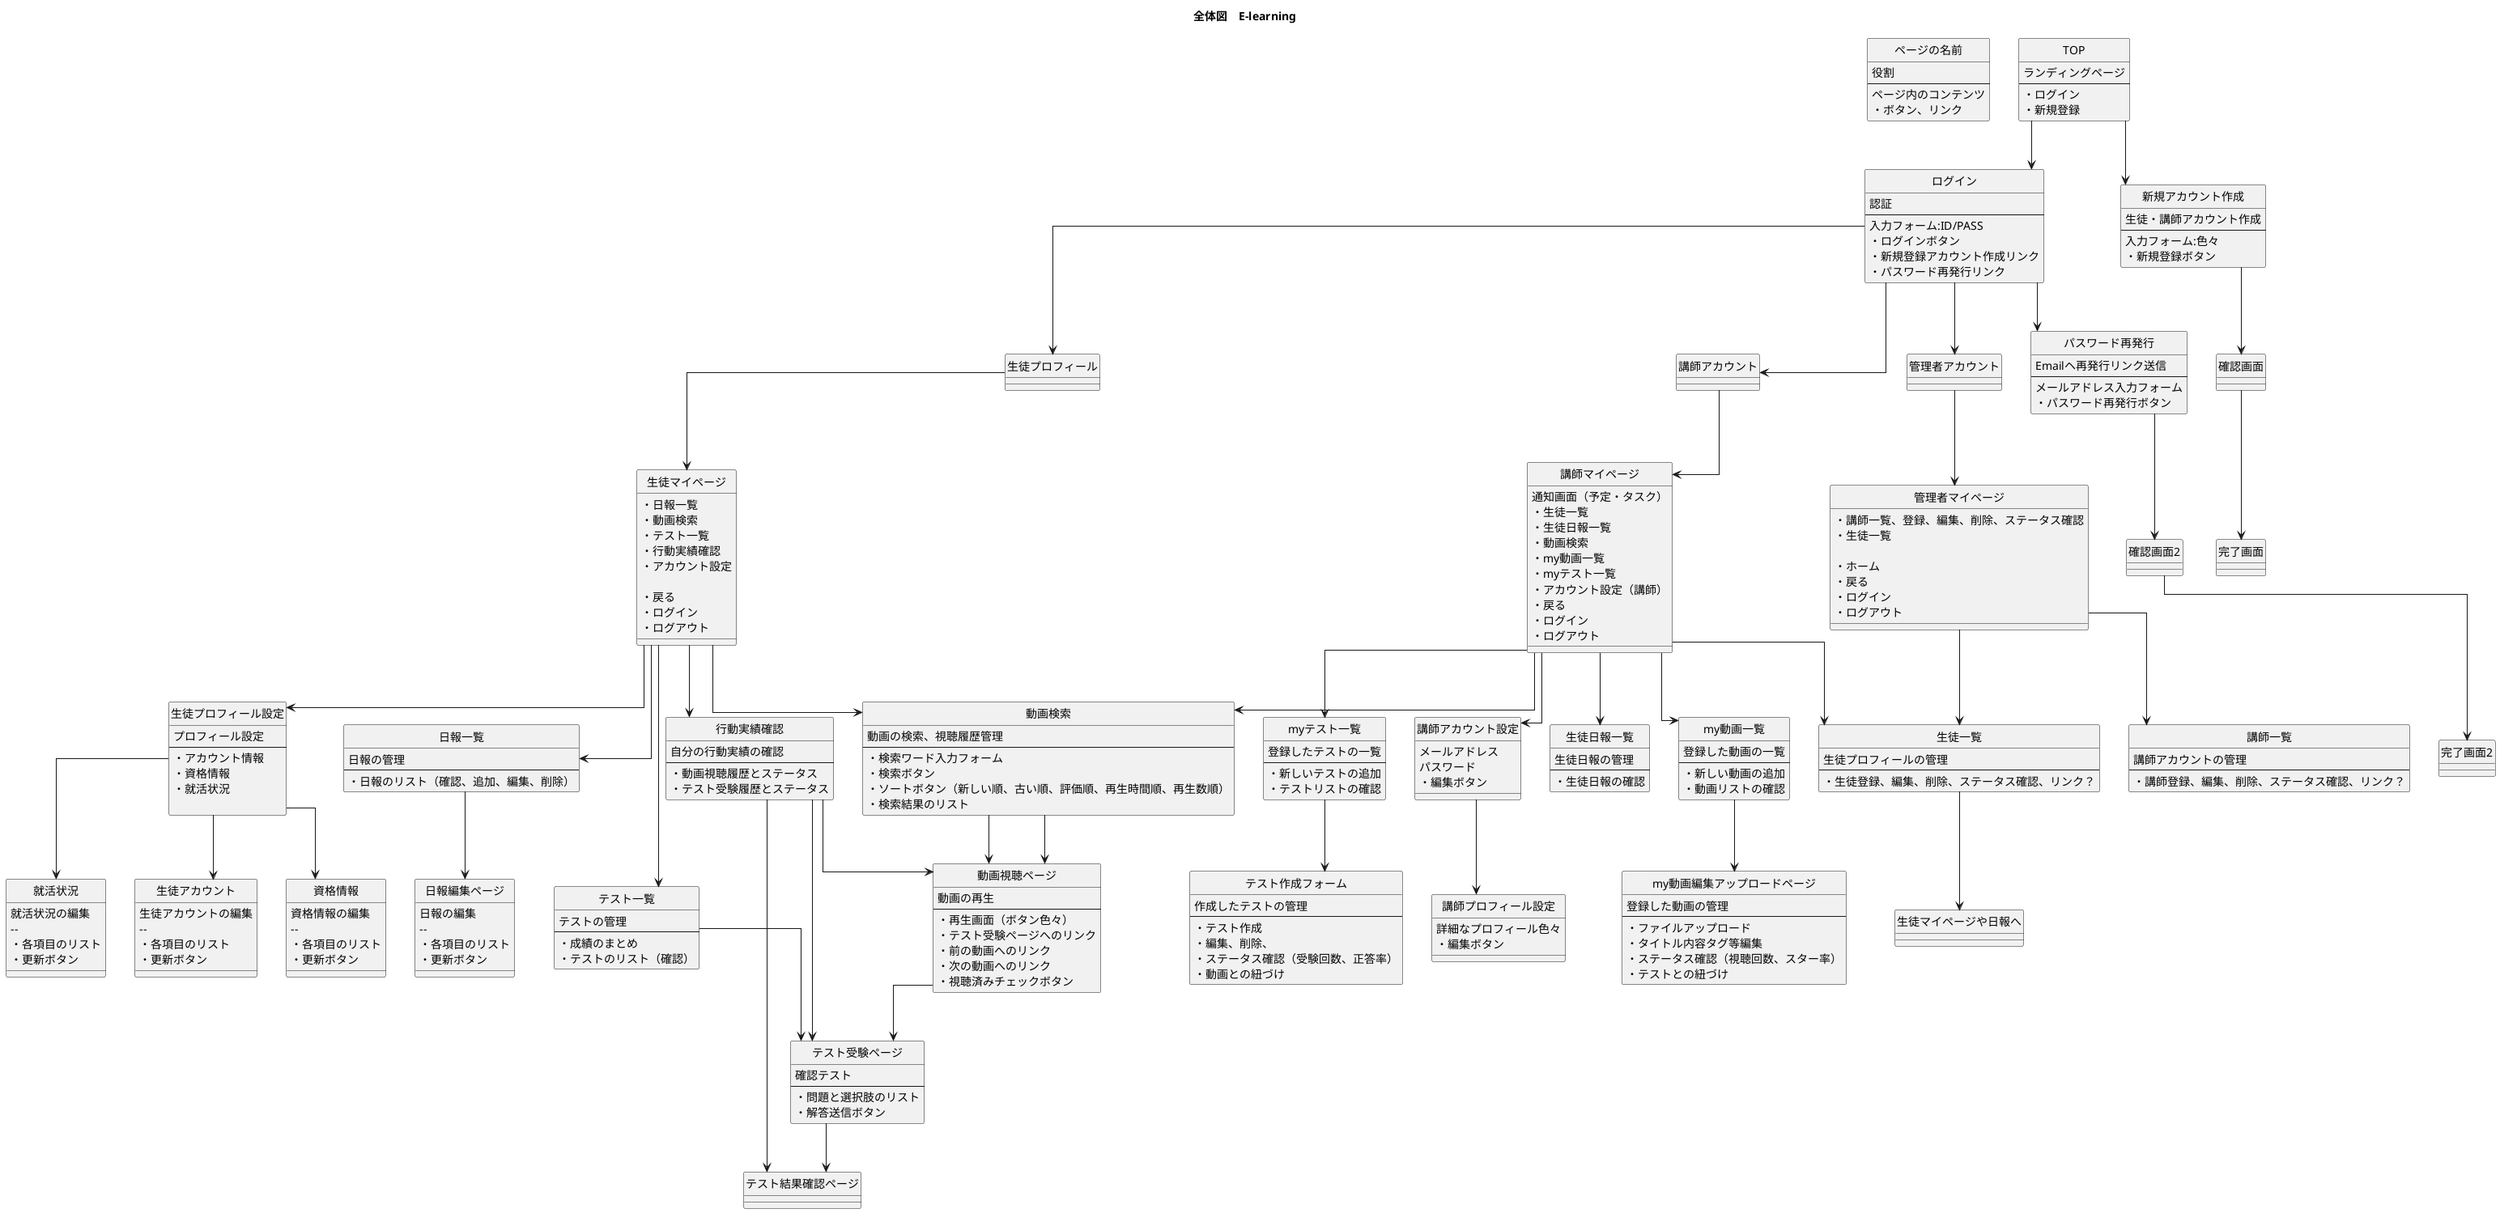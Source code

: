  
@startuml E-learning 画面遷移図
hide circle
skinparam linetype ortho
title 全体図　E-learning
 
 
entity "ページの名前" as ページの名前 {
  役割
  --
  ページ内のコンテンツ
  ・ボタン、リンク
}
 
 
 entity "TOP" as TOP {
  ランディングページ
  --
・ログイン
・新規登録
}
 
entity "ログイン" as ログイン {
  認証
  --
  入力フォーム:ID/PASS
  ・ログインボタン
  ・新規登録アカウント作成リンク
  ・パスワード再発行リンク
}
 
entity "新規アカウント作成" as 新規登録 {
  生徒・講師アカウント作成
  --
  入力フォーム:色々
  ・新規登録ボタン
}
entity "パスワード再発行" as パスワード再発行 {
  Emailヘ再発行リンク送信
  --
  メールアドレス入力フォーム
  ・パスワード再発行ボタン
}
 
entity "管理者マイページ" as 管理者マイページ {
  ・講師一覧、登録、編集、削除、ステータス確認
  ・生徒一覧
 
  ・ホーム
  ・戻る
  ・ログイン
  ・ログアウト
}
 
entity "講師一覧" as 講師一覧 {
  講師アカウントの管理
  --
  ・講師登録、編集、削除、ステータス確認、リンク？
}
 
 
 
entity "講師マイページ" as 講師マイページ {
  通知画面（予定・タスク）
  ・生徒一覧
  ・生徒日報一覧
  ・動画検索
  ・my動画一覧
  ・myテスト一覧
  ・アカウント設定（講師）
  ・戻る
  ・ログイン
  ・ログアウト
}
entity "生徒一覧" as 生徒一覧 {
  生徒プロフィールの管理
  --
  ・生徒登録、編集、削除、ステータス確認、リンク？
}
entity "生徒日報一覧" as 生徒日報一覧 {
  生徒日報の管理
  --
  ・生徒日報の確認
}
 
entity "my動画一覧" as my動画一覧 {
  登録した動画の一覧
  --
  ・新しい動画の追加
  ・動画リストの確認
}
entity "myテスト一覧" as myテスト一覧 {
  登録したテストの一覧
  --
  ・新しいテストの追加
  ・テストリストの確認
}
entity "my動画編集アップロードページ" as my動画編集アップロードページ {
  登録した動画の管理
  --
  ・ファイルアップロード
  ・タイトル内容タグ等編集
  ・ステータス確認（視聴回数、スター率）
  ・テストとの紐づけ
}
entity "テスト作成フォーム" as テスト作成フォーム {
  作成したテストの管理
  --
  ・テスト作成
  ・編集、削除、
  ・ステータス確認（受験回数、正答率）
  ・動画との紐づけ
}
 
entity "講師アカウント設定" as 講師アカウント設定 {
  メールアドレス
  パスワード
  ・編集ボタン
}
entity "講師プロフィール設定" as 講師プロフィール設定 {
  詳細なプロフィール色々
  ・編集ボタン
}
 
 
'~~~~~~~~~~~~~~~~~~~~~~~~~~~~~~~~~~~~~~~~~~~~~~~~~~~~~~~~~
 
 
'---以下~~~~まで生徒マイページ配下-------------------------
entity "生徒マイページ" as 生徒マイページ {
  ・日報一覧
  ・動画検索
  ・テスト一覧
  ・行動実績確認
  ・アカウント設定
 
  ・戻る
  ・ログイン
  ・ログアウト
}

entity "行動実績確認" as 行動実績確認 {
  自分の行動実績の確認
  --
    ・動画視聴履歴とステータス
    ・テスト受験履歴とステータス
}
 
entity "日報一覧" as 日報一覧 {
  日報の管理
  --
  ・日報のリスト（確認、追加、編集、削除）
}
entity "テスト一覧" as テスト一覧 {
  テストの管理
  --
  ・成績のまとめ
  ・テストのリスト（確認）
}
entity "動画検索" as 動画検索 {
  動画の検索、視聴履歴管理
  --
  ・検索ワード入力フォーム
  ・検索ボタン
  ・ソートボタン（新しい順、古い順、評価順、再生時間順、再生数順）
  ・検索結果のリスト
}
 
entity "動画視聴ページ" as 動画視聴ページ {
  動画の再生
  --
  ・再生画面（ボタン色々）
  ・テスト受験ページへのリンク
  ・前の動画へのリンク
  ・次の動画へのリンク
  ・視聴済みチェックボタン
}
entity "テスト受験ページ" as テスト受験ページ {
  確認テスト
  --
  ・問題と選択肢のリスト
  ・解答送信ボタン
}
entity "生徒プロフィール設定" as 生徒プロフィール設定 {
  プロフィール設定
  --
  ・アカウント情報
  ・資格情報
  ・就活状況

}
entity "日報編集ページ" as 日報編集ページ {
 日報の編集
  --
  ・各項目のリスト
  ・更新ボタン
}
entity "生徒アカウント" as 生徒アカウント {
 生徒アカウントの編集
  --
  ・各項目のリスト
  ・更新ボタン
}
entity "資格情報" as 資格情報 {
 資格情報の編集
  --
  ・各項目のリスト
  ・更新ボタン
}
entity "就活状況" as 就活状況 {
 就活状況の編集
  --
  ・各項目のリスト
  ・更新ボタン
}
 
 
'~~~~~~~~~~~~~~~~~~~~~~~~~~~~~~~~~~~~~~~~~~~~~~~~~~~~~~~~~
 
 
'#######################################################
'以下のコードを触ると矢印（関係性）を変更できる。
'たまにエラー出るのでこまめに保存とプレビュー推奨
'文字を選択した状態でCtrl + D で同じ文字列を複数選択可、一気に編集できる。
'#######################################################
 
生徒プロフィール-->生徒マイページ
 
 
'---以下~~~~まで講師マイページ配下-------------------------
 
 
'~~~~~~~~~~~~~~~~~~~~~~~~~~~~~~~~~~~~~~~~~~~~~~~~~~~~~~~~~
 
 
'---以下~~~~まで生徒マイページ配下-------------------------
 
生徒マイページ-->日報一覧
日報一覧-->日報編集ページ
生徒マイページ-->動画検索
生徒マイページ-->テスト一覧
テスト一覧-->テスト受験ページ
 
動画検索-->動画視聴ページ
動画視聴ページ-->テスト受験ページ
行動実績確認-->テスト受験ページ
行動実績確認-->テスト結果確認ページ
テスト受験ページ-->テスト結果確認ページ
行動実績確認-->動画視聴ページ
生徒マイページ-->行動実績確認
 
生徒マイページ-->生徒プロフィール設定
生徒プロフィール設定-->生徒アカウント
生徒プロフィール設定-->資格情報
生徒プロフィール設定-->就活状況
 
'~~~~~~~~~~~~~~~~~~~~~~~~~~~~~~~~~~~~~~~~~~~~~~~~~~~~~~~~~
 
 
'#######################################################
'以下のコードを触ると矢印（関係性）を変更できる。
'たまにエラー出るのでこまめに保存とプレビュー推奨
'文字を選択した状態でCtrl + D で同じ文字列を複数選択可、一気に編集できる。
'#######################################################
 
講師アカウント-->講師マイページ
 
 
 
'---以下~~~~まで講師マイページ配下-------------------------
 
講師マイページ-->生徒一覧
生徒一覧-->生徒マイページや日報へ
講師マイページ-->生徒日報一覧
講師マイページ-->my動画一覧
my動画一覧-->my動画編集アップロードページ
 
 
講師マイページ-->myテスト一覧
myテスト一覧-->テスト作成フォーム
 
 
講師マイページ-->講師アカウント設定
講師アカウント設定-->講師プロフィール設定
講師マイページ-->動画検索
動画検索-->動画視聴ページ
'~~~~~~~~~~~~~~~~~~~~~~~~~~~~~~~~~~~~~~~~~~~~~~~~~~~~~~~~~
 
 
'#######################################################
'以下のコードを触ると矢印（関係性）を変更できる。
'たまにエラー出るのでこまめに保存とプレビュー推奨
'文字を選択した状態でCtrl + D で同じ文字列を複数選択可、一気に編集できる。
'#######################################################
 
TOP-->ログイン
TOP-->新規登録
ログイン-->パスワード再発行
 
ログイン-->管理者アカウント
管理者アカウント-->管理者マイページ
管理者マイページ-->講師一覧
管理者マイページ-->生徒一覧
 
ログイン-->生徒プロフィール
 
 
ログイン-->講師アカウント
 
 
 
新規登録-->確認画面
確認画面-->完了画面
パスワード再発行-->確認画面2
確認画面2-->完了画面2
 
 
 
 
@enduml
 
 

